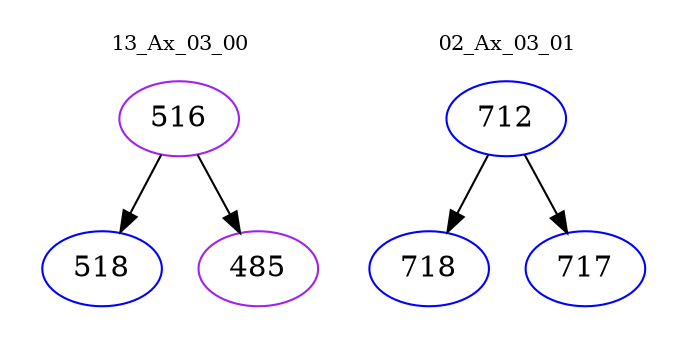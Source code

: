 digraph{
subgraph cluster_0 {
color = white
label = "13_Ax_03_00";
fontsize=10;
T0_516 [label="516", color="purple"]
T0_516 -> T0_518 [color="black"]
T0_518 [label="518", color="blue"]
T0_516 -> T0_485 [color="black"]
T0_485 [label="485", color="purple"]
}
subgraph cluster_1 {
color = white
label = "02_Ax_03_01";
fontsize=10;
T1_712 [label="712", color="blue"]
T1_712 -> T1_718 [color="black"]
T1_718 [label="718", color="blue"]
T1_712 -> T1_717 [color="black"]
T1_717 [label="717", color="blue"]
}
}

